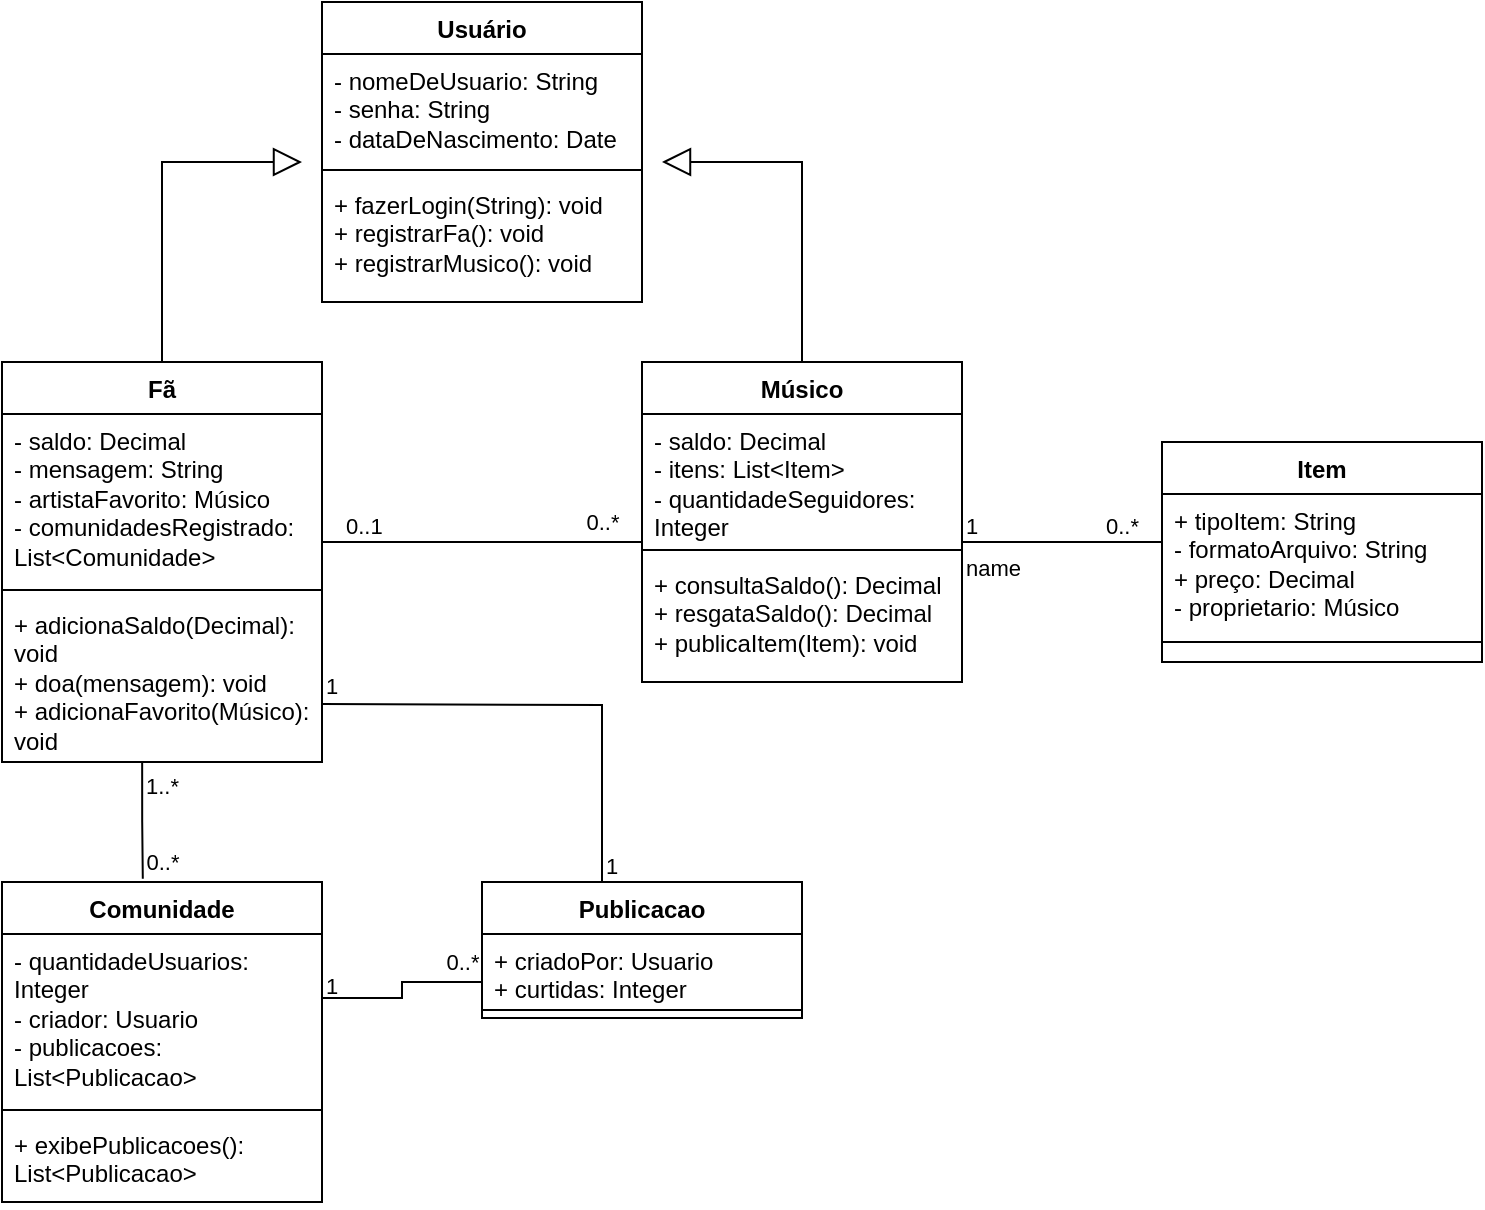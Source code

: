 <mxfile version="28.2.7">
  <diagram name="Página-1" id="mW83c0Dxjfu8bY-oU2FQ">
    <mxGraphModel grid="1" page="1" gridSize="10" guides="1" tooltips="1" connect="1" arrows="1" fold="1" pageScale="1" pageWidth="1600" pageHeight="900" math="0" shadow="0">
      <root>
        <mxCell id="0" />
        <mxCell id="1" parent="0" />
        <mxCell id="jSdIpUtB9CfOKt0gz5j4-1" value="Usuário" style="swimlane;fontStyle=1;align=center;verticalAlign=top;childLayout=stackLayout;horizontal=1;startSize=26;horizontalStack=0;resizeParent=1;resizeParentMax=0;resizeLast=0;collapsible=1;marginBottom=0;whiteSpace=wrap;html=1;" vertex="1" parent="1">
          <mxGeometry x="720" y="40" width="160" height="150" as="geometry" />
        </mxCell>
        <mxCell id="jSdIpUtB9CfOKt0gz5j4-2" value="- nomeDeUsuario: String&lt;div&gt;- senha: String&lt;/div&gt;&lt;div&gt;- dataDeNascimento: Date&lt;/div&gt;" style="text;strokeColor=none;fillColor=none;align=left;verticalAlign=top;spacingLeft=4;spacingRight=4;overflow=hidden;rotatable=0;points=[[0,0.5],[1,0.5]];portConstraint=eastwest;whiteSpace=wrap;html=1;" vertex="1" parent="jSdIpUtB9CfOKt0gz5j4-1">
          <mxGeometry y="26" width="160" height="54" as="geometry" />
        </mxCell>
        <mxCell id="jSdIpUtB9CfOKt0gz5j4-3" value="" style="line;strokeWidth=1;fillColor=none;align=left;verticalAlign=middle;spacingTop=-1;spacingLeft=3;spacingRight=3;rotatable=0;labelPosition=right;points=[];portConstraint=eastwest;strokeColor=inherit;" vertex="1" parent="jSdIpUtB9CfOKt0gz5j4-1">
          <mxGeometry y="80" width="160" height="8" as="geometry" />
        </mxCell>
        <mxCell id="jSdIpUtB9CfOKt0gz5j4-4" value="+ fazerLogin(String): void&lt;div&gt;+ registrarFa(): void&lt;/div&gt;&lt;div&gt;+ registrarMusico(): void&lt;/div&gt;" style="text;strokeColor=none;fillColor=none;align=left;verticalAlign=top;spacingLeft=4;spacingRight=4;overflow=hidden;rotatable=0;points=[[0,0.5],[1,0.5]];portConstraint=eastwest;whiteSpace=wrap;html=1;" vertex="1" parent="jSdIpUtB9CfOKt0gz5j4-1">
          <mxGeometry y="88" width="160" height="62" as="geometry" />
        </mxCell>
        <mxCell id="jSdIpUtB9CfOKt0gz5j4-9" value="Fã" style="swimlane;fontStyle=1;align=center;verticalAlign=top;childLayout=stackLayout;horizontal=1;startSize=26;horizontalStack=0;resizeParent=1;resizeParentMax=0;resizeLast=0;collapsible=1;marginBottom=0;whiteSpace=wrap;html=1;" vertex="1" parent="1">
          <mxGeometry x="560" y="220" width="160" height="200" as="geometry" />
        </mxCell>
        <mxCell id="jSdIpUtB9CfOKt0gz5j4-10" value="&lt;div&gt;- saldo: Decimal&lt;/div&gt;- mensagem: String&lt;div&gt;- artistaFavorito: Músico&lt;/div&gt;&lt;div&gt;- comunidadesRegistrado: List&amp;lt;Comunidade&amp;gt;&lt;/div&gt;" style="text;strokeColor=none;fillColor=none;align=left;verticalAlign=top;spacingLeft=4;spacingRight=4;overflow=hidden;rotatable=0;points=[[0,0.5],[1,0.5]];portConstraint=eastwest;whiteSpace=wrap;html=1;" vertex="1" parent="jSdIpUtB9CfOKt0gz5j4-9">
          <mxGeometry y="26" width="160" height="84" as="geometry" />
        </mxCell>
        <mxCell id="jSdIpUtB9CfOKt0gz5j4-11" value="" style="line;strokeWidth=1;fillColor=none;align=left;verticalAlign=middle;spacingTop=-1;spacingLeft=3;spacingRight=3;rotatable=0;labelPosition=right;points=[];portConstraint=eastwest;strokeColor=inherit;" vertex="1" parent="jSdIpUtB9CfOKt0gz5j4-9">
          <mxGeometry y="110" width="160" height="8" as="geometry" />
        </mxCell>
        <mxCell id="jSdIpUtB9CfOKt0gz5j4-12" value="+ adicionaSaldo(Decimal): void&lt;div&gt;+ doa(mensagem): void&lt;/div&gt;&lt;div&gt;+ adicionaFavorito(Músico): void&lt;/div&gt;" style="text;strokeColor=none;fillColor=none;align=left;verticalAlign=top;spacingLeft=4;spacingRight=4;overflow=hidden;rotatable=0;points=[[0,0.5],[1,0.5]];portConstraint=eastwest;whiteSpace=wrap;html=1;" vertex="1" parent="jSdIpUtB9CfOKt0gz5j4-9">
          <mxGeometry y="118" width="160" height="82" as="geometry" />
        </mxCell>
        <mxCell id="jSdIpUtB9CfOKt0gz5j4-13" value="Músico" style="swimlane;fontStyle=1;align=center;verticalAlign=top;childLayout=stackLayout;horizontal=1;startSize=26;horizontalStack=0;resizeParent=1;resizeParentMax=0;resizeLast=0;collapsible=1;marginBottom=0;whiteSpace=wrap;html=1;" vertex="1" parent="1">
          <mxGeometry x="880" y="220" width="160" height="160" as="geometry" />
        </mxCell>
        <mxCell id="jSdIpUtB9CfOKt0gz5j4-14" value="- saldo: Decimal&lt;div&gt;- itens: List&amp;lt;Item&amp;gt;&lt;br&gt;&lt;/div&gt;&lt;div&gt;- quantidadeSeguidores: Integer&lt;/div&gt;" style="text;strokeColor=none;fillColor=none;align=left;verticalAlign=top;spacingLeft=4;spacingRight=4;overflow=hidden;rotatable=0;points=[[0,0.5],[1,0.5]];portConstraint=eastwest;whiteSpace=wrap;html=1;" vertex="1" parent="jSdIpUtB9CfOKt0gz5j4-13">
          <mxGeometry y="26" width="160" height="64" as="geometry" />
        </mxCell>
        <mxCell id="jSdIpUtB9CfOKt0gz5j4-15" value="" style="line;strokeWidth=1;fillColor=none;align=left;verticalAlign=middle;spacingTop=-1;spacingLeft=3;spacingRight=3;rotatable=0;labelPosition=right;points=[];portConstraint=eastwest;strokeColor=inherit;" vertex="1" parent="jSdIpUtB9CfOKt0gz5j4-13">
          <mxGeometry y="90" width="160" height="8" as="geometry" />
        </mxCell>
        <mxCell id="jSdIpUtB9CfOKt0gz5j4-16" value="+ consultaSaldo(): Decimal&lt;div&gt;+ resgataSaldo(): Decimal&lt;/div&gt;&lt;div&gt;+ publicaItem(Item): void&lt;/div&gt;" style="text;strokeColor=none;fillColor=none;align=left;verticalAlign=top;spacingLeft=4;spacingRight=4;overflow=hidden;rotatable=0;points=[[0,0.5],[1,0.5]];portConstraint=eastwest;whiteSpace=wrap;html=1;" vertex="1" parent="jSdIpUtB9CfOKt0gz5j4-13">
          <mxGeometry y="98" width="160" height="62" as="geometry" />
        </mxCell>
        <mxCell id="soT2Pt_nIX2C5Ve-uQWK-1" value="Item" style="swimlane;fontStyle=1;align=center;verticalAlign=top;childLayout=stackLayout;horizontal=1;startSize=26;horizontalStack=0;resizeParent=1;resizeParentMax=0;resizeLast=0;collapsible=1;marginBottom=0;whiteSpace=wrap;html=1;" vertex="1" parent="1">
          <mxGeometry x="1140" y="260" width="160" height="110" as="geometry" />
        </mxCell>
        <mxCell id="soT2Pt_nIX2C5Ve-uQWK-2" value="+ tipoItem: String&lt;div&gt;- formatoArquivo: String&lt;br&gt;&lt;div&gt;+ preço: Decimal&lt;/div&gt;&lt;div&gt;- proprietario: Músico&lt;/div&gt;&lt;/div&gt;" style="text;strokeColor=none;fillColor=none;align=left;verticalAlign=top;spacingLeft=4;spacingRight=4;overflow=hidden;rotatable=0;points=[[0,0.5],[1,0.5]];portConstraint=eastwest;whiteSpace=wrap;html=1;" vertex="1" parent="soT2Pt_nIX2C5Ve-uQWK-1">
          <mxGeometry y="26" width="160" height="64" as="geometry" />
        </mxCell>
        <mxCell id="soT2Pt_nIX2C5Ve-uQWK-3" value="" style="line;strokeWidth=1;fillColor=none;align=left;verticalAlign=middle;spacingTop=-1;spacingLeft=3;spacingRight=3;rotatable=0;labelPosition=right;points=[];portConstraint=eastwest;strokeColor=inherit;" vertex="1" parent="soT2Pt_nIX2C5Ve-uQWK-1">
          <mxGeometry y="90" width="160" height="20" as="geometry" />
        </mxCell>
        <mxCell id="soT2Pt_nIX2C5Ve-uQWK-5" value="Comunidade" style="swimlane;fontStyle=1;align=center;verticalAlign=top;childLayout=stackLayout;horizontal=1;startSize=26;horizontalStack=0;resizeParent=1;resizeParentMax=0;resizeLast=0;collapsible=1;marginBottom=0;whiteSpace=wrap;html=1;" vertex="1" parent="1">
          <mxGeometry x="560" y="480" width="160" height="160" as="geometry" />
        </mxCell>
        <mxCell id="soT2Pt_nIX2C5Ve-uQWK-6" value="- quantidadeUsuarios: Integer&lt;div&gt;- criador: Usuario&lt;/div&gt;&lt;div&gt;- publicacoes: List&amp;lt;Publicacao&amp;gt;&lt;/div&gt;" style="text;strokeColor=none;fillColor=none;align=left;verticalAlign=top;spacingLeft=4;spacingRight=4;overflow=hidden;rotatable=0;points=[[0,0.5],[1,0.5]];portConstraint=eastwest;whiteSpace=wrap;html=1;" vertex="1" parent="soT2Pt_nIX2C5Ve-uQWK-5">
          <mxGeometry y="26" width="160" height="84" as="geometry" />
        </mxCell>
        <mxCell id="soT2Pt_nIX2C5Ve-uQWK-7" value="" style="line;strokeWidth=1;fillColor=none;align=left;verticalAlign=middle;spacingTop=-1;spacingLeft=3;spacingRight=3;rotatable=0;labelPosition=right;points=[];portConstraint=eastwest;strokeColor=inherit;" vertex="1" parent="soT2Pt_nIX2C5Ve-uQWK-5">
          <mxGeometry y="110" width="160" height="8" as="geometry" />
        </mxCell>
        <mxCell id="soT2Pt_nIX2C5Ve-uQWK-8" value="+ exibePublicacoes(): List&amp;lt;Publicacao&amp;gt;" style="text;strokeColor=none;fillColor=none;align=left;verticalAlign=top;spacingLeft=4;spacingRight=4;overflow=hidden;rotatable=0;points=[[0,0.5],[1,0.5]];portConstraint=eastwest;whiteSpace=wrap;html=1;" vertex="1" parent="soT2Pt_nIX2C5Ve-uQWK-5">
          <mxGeometry y="118" width="160" height="42" as="geometry" />
        </mxCell>
        <mxCell id="soT2Pt_nIX2C5Ve-uQWK-9" value="Publicacao" style="swimlane;fontStyle=1;align=center;verticalAlign=top;childLayout=stackLayout;horizontal=1;startSize=26;horizontalStack=0;resizeParent=1;resizeParentMax=0;resizeLast=0;collapsible=1;marginBottom=0;whiteSpace=wrap;html=1;" vertex="1" parent="1">
          <mxGeometry x="800" y="480" width="160" height="68" as="geometry" />
        </mxCell>
        <mxCell id="soT2Pt_nIX2C5Ve-uQWK-10" value="+ criadoPor: Usuario&lt;div&gt;+ curtidas: Integer&lt;/div&gt;" style="text;strokeColor=none;fillColor=none;align=left;verticalAlign=top;spacingLeft=4;spacingRight=4;overflow=hidden;rotatable=0;points=[[0,0.5],[1,0.5]];portConstraint=eastwest;whiteSpace=wrap;html=1;" vertex="1" parent="soT2Pt_nIX2C5Ve-uQWK-9">
          <mxGeometry y="26" width="160" height="34" as="geometry" />
        </mxCell>
        <mxCell id="soT2Pt_nIX2C5Ve-uQWK-11" value="" style="line;strokeWidth=1;fillColor=none;align=left;verticalAlign=middle;spacingTop=-1;spacingLeft=3;spacingRight=3;rotatable=0;labelPosition=right;points=[];portConstraint=eastwest;strokeColor=inherit;" vertex="1" parent="soT2Pt_nIX2C5Ve-uQWK-9">
          <mxGeometry y="60" width="160" height="8" as="geometry" />
        </mxCell>
        <mxCell id="soT2Pt_nIX2C5Ve-uQWK-13" value="" style="endArrow=block;endFill=0;endSize=12;html=1;rounded=0;exitX=0.5;exitY=0;exitDx=0;exitDy=0;" edge="1" parent="1" source="jSdIpUtB9CfOKt0gz5j4-9">
          <mxGeometry width="160" relative="1" as="geometry">
            <mxPoint x="550" y="130" as="sourcePoint" />
            <mxPoint x="710" y="120" as="targetPoint" />
            <Array as="points">
              <mxPoint x="640" y="120" />
            </Array>
          </mxGeometry>
        </mxCell>
        <mxCell id="soT2Pt_nIX2C5Ve-uQWK-14" value="" style="endArrow=block;endFill=0;endSize=12;html=1;rounded=0;exitX=0.5;exitY=0;exitDx=0;exitDy=0;" edge="1" parent="1">
          <mxGeometry width="160" relative="1" as="geometry">
            <mxPoint x="960" y="220" as="sourcePoint" />
            <mxPoint x="890" y="120" as="targetPoint" />
            <Array as="points">
              <mxPoint x="960" y="120" />
            </Array>
          </mxGeometry>
        </mxCell>
        <mxCell id="soT2Pt_nIX2C5Ve-uQWK-15" value="" style="endArrow=none;endFill=0;html=1;edgeStyle=orthogonalEdgeStyle;align=left;verticalAlign=top;rounded=0;" edge="1" parent="1">
          <mxGeometry x="-1" relative="1" as="geometry">
            <mxPoint x="720" y="310" as="sourcePoint" />
            <mxPoint x="880" y="310" as="targetPoint" />
          </mxGeometry>
        </mxCell>
        <mxCell id="soT2Pt_nIX2C5Ve-uQWK-16" value="0..1" style="edgeLabel;resizable=0;html=1;align=left;verticalAlign=bottom;" connectable="0" vertex="1" parent="soT2Pt_nIX2C5Ve-uQWK-15">
          <mxGeometry x="-1" relative="1" as="geometry">
            <mxPoint x="10" as="offset" />
          </mxGeometry>
        </mxCell>
        <mxCell id="soT2Pt_nIX2C5Ve-uQWK-18" value="0..*" style="edgeLabel;html=1;align=center;verticalAlign=middle;resizable=0;points=[];" connectable="0" vertex="1" parent="soT2Pt_nIX2C5Ve-uQWK-15">
          <mxGeometry x="-0.925" y="11" relative="1" as="geometry">
            <mxPoint x="134" y="1" as="offset" />
          </mxGeometry>
        </mxCell>
        <mxCell id="soT2Pt_nIX2C5Ve-uQWK-19" value="" style="endArrow=none;endFill=0;html=1;edgeStyle=orthogonalEdgeStyle;align=left;verticalAlign=top;rounded=0;exitX=0.438;exitY=1;exitDx=0;exitDy=0;exitPerimeter=0;entryX=0.44;entryY=-0.01;entryDx=0;entryDy=0;entryPerimeter=0;" edge="1" parent="1" source="jSdIpUtB9CfOKt0gz5j4-12" target="soT2Pt_nIX2C5Ve-uQWK-5">
          <mxGeometry x="-1" relative="1" as="geometry">
            <mxPoint x="550" y="460" as="sourcePoint" />
            <mxPoint x="710" y="460" as="targetPoint" />
          </mxGeometry>
        </mxCell>
        <mxCell id="soT2Pt_nIX2C5Ve-uQWK-20" value="1..*" style="edgeLabel;resizable=0;html=1;align=left;verticalAlign=bottom;" connectable="0" vertex="1" parent="soT2Pt_nIX2C5Ve-uQWK-19">
          <mxGeometry x="-1" relative="1" as="geometry">
            <mxPoint y="20" as="offset" />
          </mxGeometry>
        </mxCell>
        <mxCell id="soT2Pt_nIX2C5Ve-uQWK-21" value="0..*" style="edgeLabel;html=1;align=center;verticalAlign=middle;resizable=0;points=[];" connectable="0" vertex="1" parent="soT2Pt_nIX2C5Ve-uQWK-19">
          <mxGeometry x="-0.925" y="11" relative="1" as="geometry">
            <mxPoint x="-1" y="48" as="offset" />
          </mxGeometry>
        </mxCell>
        <mxCell id="soT2Pt_nIX2C5Ve-uQWK-22" value="1" style="edgeLabel;resizable=0;html=1;align=left;verticalAlign=bottom;" connectable="0" vertex="1" parent="soT2Pt_nIX2C5Ve-uQWK-19">
          <mxGeometry x="-1" relative="1" as="geometry">
            <mxPoint x="90" y="120" as="offset" />
          </mxGeometry>
        </mxCell>
        <mxCell id="soT2Pt_nIX2C5Ve-uQWK-23" value="0..*" style="edgeLabel;html=1;align=center;verticalAlign=middle;resizable=0;points=[];" connectable="0" vertex="1" parent="soT2Pt_nIX2C5Ve-uQWK-19">
          <mxGeometry x="-0.925" y="11" relative="1" as="geometry">
            <mxPoint x="149" y="98" as="offset" />
          </mxGeometry>
        </mxCell>
        <mxCell id="soT2Pt_nIX2C5Ve-uQWK-35" value="1" style="edgeLabel;resizable=0;html=1;align=left;verticalAlign=bottom;" connectable="0" vertex="1" parent="soT2Pt_nIX2C5Ve-uQWK-19">
          <mxGeometry x="-1" relative="1" as="geometry">
            <mxPoint x="90" y="-30" as="offset" />
          </mxGeometry>
        </mxCell>
        <mxCell id="soT2Pt_nIX2C5Ve-uQWK-36" value="1" style="edgeLabel;resizable=0;html=1;align=left;verticalAlign=bottom;" connectable="0" vertex="1" parent="soT2Pt_nIX2C5Ve-uQWK-19">
          <mxGeometry x="-1" relative="1" as="geometry">
            <mxPoint x="230" y="60" as="offset" />
          </mxGeometry>
        </mxCell>
        <mxCell id="soT2Pt_nIX2C5Ve-uQWK-29" value="" style="endArrow=none;endFill=0;html=1;edgeStyle=orthogonalEdgeStyle;align=left;verticalAlign=top;rounded=0;exitX=0.998;exitY=0.39;exitDx=0;exitDy=0;exitPerimeter=0;entryX=0.375;entryY=0;entryDx=0;entryDy=0;entryPerimeter=0;" edge="1" parent="1" target="soT2Pt_nIX2C5Ve-uQWK-9">
          <mxGeometry x="-1" relative="1" as="geometry">
            <mxPoint x="720" y="391" as="sourcePoint" />
            <mxPoint x="800" y="390" as="targetPoint" />
          </mxGeometry>
        </mxCell>
        <mxCell id="soT2Pt_nIX2C5Ve-uQWK-30" value="" style="endArrow=none;endFill=0;html=1;edgeStyle=orthogonalEdgeStyle;align=left;verticalAlign=top;rounded=0;entryX=0;entryY=0.706;entryDx=0;entryDy=0;entryPerimeter=0;" edge="1" parent="1" target="soT2Pt_nIX2C5Ve-uQWK-10">
          <mxGeometry x="-1" relative="1" as="geometry">
            <mxPoint x="720" y="538" as="sourcePoint" />
            <mxPoint x="770" y="530" as="targetPoint" />
            <Array as="points">
              <mxPoint x="760" y="538" />
              <mxPoint x="760" y="530" />
            </Array>
          </mxGeometry>
        </mxCell>
        <mxCell id="soT2Pt_nIX2C5Ve-uQWK-37" value="name" style="endArrow=none;endFill=0;html=1;edgeStyle=orthogonalEdgeStyle;align=left;verticalAlign=top;rounded=0;" edge="1" parent="1">
          <mxGeometry x="-1" relative="1" as="geometry">
            <mxPoint x="1040" y="310" as="sourcePoint" />
            <mxPoint x="1140" y="310" as="targetPoint" />
          </mxGeometry>
        </mxCell>
        <mxCell id="soT2Pt_nIX2C5Ve-uQWK-38" value="1" style="edgeLabel;resizable=0;html=1;align=left;verticalAlign=bottom;" connectable="0" vertex="1" parent="soT2Pt_nIX2C5Ve-uQWK-37">
          <mxGeometry x="-1" relative="1" as="geometry" />
        </mxCell>
        <mxCell id="soT2Pt_nIX2C5Ve-uQWK-39" value="0..*" style="edgeLabel;resizable=0;html=1;align=left;verticalAlign=bottom;" connectable="0" vertex="1" parent="soT2Pt_nIX2C5Ve-uQWK-37">
          <mxGeometry x="-1" relative="1" as="geometry">
            <mxPoint x="70" as="offset" />
          </mxGeometry>
        </mxCell>
      </root>
    </mxGraphModel>
  </diagram>
</mxfile>
